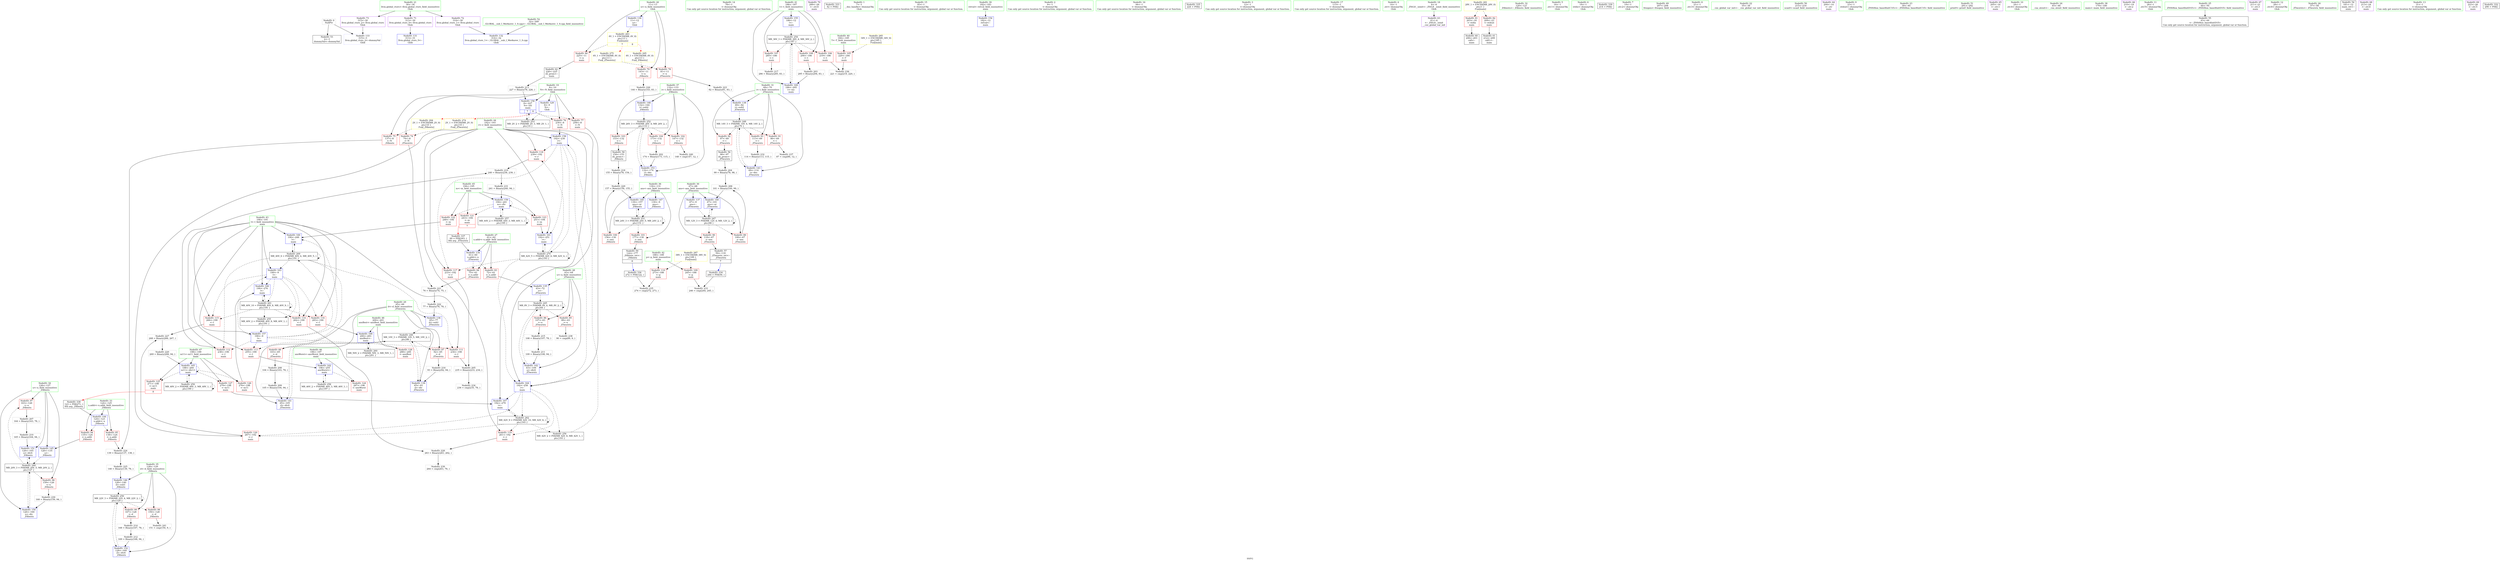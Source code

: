digraph "SVFG" {
	label="SVFG";

	Node0x55fddbc6f530 [shape=record,color=grey,label="{NodeID: 0\nNullPtr}"];
	Node0x55fddbc6f530 -> Node0x55fddbc94df0[style=solid];
	Node0x55fddbc6f530 -> Node0x55fddbc99f10[style=solid];
	Node0x55fddbc93a90 [shape=record,color=red,label="{NodeID: 97\n163\<--126\n\<--u\n_Z4bestx\n}"];
	Node0x55fddbc93a90 -> Node0x55fddbc9f1d0[style=solid];
	Node0x55fddbc91ee0 [shape=record,color=green,label="{NodeID: 14\n78\<--1\n\<--dummyObj\nCan only get source location for instruction, argument, global var or function.}"];
	Node0x55fddbc945f0 [shape=record,color=red,label="{NodeID: 111\n234\<--190\n\<--l\nmain\n}"];
	Node0x55fddbc945f0 -> Node0x55fddbc9eed0[style=solid];
	Node0x55fddbc92980 [shape=record,color=green,label="{NodeID: 28\n63\<--64\nu\<--u_field_insensitive\n_Z5worstx\n}"];
	Node0x55fddbc92980 -> Node0x55fddbc967f0[style=solid];
	Node0x55fddbc92980 -> Node0x55fddbc968c0[style=solid];
	Node0x55fddbc92980 -> Node0x55fddbc9a0b0[style=solid];
	Node0x55fddbc92980 -> Node0x55fddbc9a660[style=solid];
	Node0x55fddbc9f350 [shape=record,color=grey,label="{NodeID: 208\n104 = Binary(103, 78, )\n}"];
	Node0x55fddbc9f350 -> Node0x55fddbc9f4d0[style=solid];
	Node0x55fddbc99890 [shape=record,color=red,label="{NodeID: 125\n271\<--198\n\<--m11\nmain\n|{<s0>8}}"];
	Node0x55fddbc99890:s0 -> Node0x55fddbcc7e10[style=solid,color=red];
	Node0x55fddbc934e0 [shape=record,color=green,label="{NodeID: 42\n188\<--189\np\<--p_field_insensitive\nmain\n}"];
	Node0x55fddbc934e0 -> Node0x55fddbc94450[style=solid];
	Node0x55fddbc934e0 -> Node0x55fddbc94520[style=solid];
	Node0x55fddbca0850 [shape=record,color=grey,label="{NodeID: 222\n77 = Binary(76, 78, )\n}"];
	Node0x55fddbca0850 -> Node0x55fddbc9a180[style=solid];
	Node0x55fddbc9a3f0 [shape=record,color=blue,label="{NodeID: 139\n65\<--93\nd\<--div\n_Z5worstx\n}"];
	Node0x55fddbc9a3f0 -> Node0x55fddbcabb00[style=dashed];
	Node0x55fddbc95060 [shape=record,color=black,label="{NodeID: 56\n98\<--97\nsh_prom\<--\n_Z5worstx\n}"];
	Node0x55fddbc95060 -> Node0x55fddbc97f40[style=solid];
	Node0x55fddbca1d50 [shape=record,color=grey,label="{NodeID: 236\n221 = cmp(219, 220, )\n}"];
	Node0x55fddbc9af50 [shape=record,color=blue,label="{NodeID: 153\n132\<--174\ni\<--dec\n_Z4bestx\n}"];
	Node0x55fddbc9af50 -> Node0x55fddbcad900[style=dashed];
	Node0x55fddbc95bc0 [shape=record,color=purple,label="{NodeID: 70\n289\<--28\n\<--.str.6\nmain\n}"];
	Node0x55fddbcc77e0 [shape=record,color=black,label="{NodeID: 333\n42 = PHI()\n}"];
	Node0x55fddbcacf00 [shape=record,color=black,label="{NodeID: 250\nMR_22V_3 = PHI(MR_22V_4, MR_22V_2, )\npts\{129 \}\n}"];
	Node0x55fddbcacf00 -> Node0x55fddbc93b60[style=dashed];
	Node0x55fddbcacf00 -> Node0x55fddbc93c30[style=dashed];
	Node0x55fddbcacf00 -> Node0x55fddbc9ae80[style=dashed];
	Node0x55fddbcacf00 -> Node0x55fddbcacf00[style=dashed];
	Node0x55fddbc9bab0 [shape=record,color=blue,label="{NodeID: 167\n192\<--279\nr\<--\nmain\n}"];
	Node0x55fddbc9bab0 -> Node0x55fddbcb0f00[style=dashed];
	Node0x55fddbc96720 [shape=record,color=red,label="{NodeID: 84\n75\<--61\n\<--x.addr\n_Z5worstx\n}"];
	Node0x55fddbc96720 -> Node0x55fddbca06d0[style=solid];
	Node0x55fddbc6f600 [shape=record,color=green,label="{NodeID: 1\n7\<--1\n__dso_handle\<--dummyObj\nGlob }"];
	Node0x55fddbc93b60 [shape=record,color=red,label="{NodeID: 98\n150\<--128\n\<--d\n_Z4bestx\n}"];
	Node0x55fddbc93b60 -> Node0x55fddbca24d0[style=solid];
	Node0x55fddbc91f70 [shape=record,color=green,label="{NodeID: 15\n83\<--1\n\<--dummyObj\nCan only get source location for instruction, argument, global var or function.}"];
	Node0x55fddbc946c0 [shape=record,color=red,label="{NodeID: 112\n238\<--190\n\<--l\nmain\n}"];
	Node0x55fddbc946c0 -> Node0x55fddbca03d0[style=solid];
	Node0x55fddbc92a50 [shape=record,color=green,label="{NodeID: 29\n65\<--66\nd\<--d_field_insensitive\n_Z5worstx\n}"];
	Node0x55fddbc92a50 -> Node0x55fddbc96990[style=solid];
	Node0x55fddbc92a50 -> Node0x55fddbc96a60[style=solid];
	Node0x55fddbc92a50 -> Node0x55fddbc9a180[style=solid];
	Node0x55fddbc92a50 -> Node0x55fddbc9a3f0[style=solid];
	Node0x55fddbc92a50 -> Node0x55fddbc9a590[style=solid];
	Node0x55fddbc9f4d0 [shape=record,color=grey,label="{NodeID: 209\n105 = Binary(104, 94, )\n}"];
	Node0x55fddbc9f4d0 -> Node0x55fddbc9a590[style=solid];
	Node0x55fddbc99960 [shape=record,color=red,label="{NodeID: 126\n276\<--198\n\<--m11\nmain\n}"];
	Node0x55fddbc99960 -> Node0x55fddbc9b9e0[style=solid];
	Node0x55fddbc935b0 [shape=record,color=green,label="{NodeID: 43\n190\<--191\nl\<--l_field_insensitive\nmain\n}"];
	Node0x55fddbc935b0 -> Node0x55fddbc945f0[style=solid];
	Node0x55fddbc935b0 -> Node0x55fddbc946c0[style=solid];
	Node0x55fddbc935b0 -> Node0x55fddbc94790[style=solid];
	Node0x55fddbc935b0 -> Node0x55fddbc94860[style=solid];
	Node0x55fddbc935b0 -> Node0x55fddbc94930[style=solid];
	Node0x55fddbc935b0 -> Node0x55fddbc99140[style=solid];
	Node0x55fddbc935b0 -> Node0x55fddbc9b290[style=solid];
	Node0x55fddbc935b0 -> Node0x55fddbc9b500[style=solid];
	Node0x55fddbc935b0 -> Node0x55fddbc9b770[style=solid];
	Node0x55fddbc935b0 -> Node0x55fddbc9b9e0[style=solid];
	Node0x55fddbca09d0 [shape=record,color=grey,label="{NodeID: 223\n82 = Binary(81, 83, )\n}"];
	Node0x55fddbca09d0 -> Node0x55fddbc9a320[style=solid];
	Node0x55fddbc9a4c0 [shape=record,color=blue,label="{NodeID: 140\n67\<--101\nans\<--or\n_Z5worstx\n}"];
	Node0x55fddbc9a4c0 -> Node0x55fddbcac000[style=dashed];
	Node0x55fddbc95130 [shape=record,color=black,label="{NodeID: 57\n59\<--118\n_Z5worstx_ret\<--\n_Z5worstx\n|{<s0>7}}"];
	Node0x55fddbc95130:s0 -> Node0x55fddbcc78e0[style=solid,color=blue];
	Node0x55fddbca1ed0 [shape=record,color=grey,label="{NodeID: 237\n87 = cmp(86, 12, )\n}"];
	Node0x55fddbc9b020 [shape=record,color=blue,label="{NodeID: 154\n182\<--12\nretval\<--\nmain\n}"];
	Node0x55fddbc95c90 [shape=record,color=purple,label="{NodeID: 71\n313\<--30\nllvm.global_ctors_0\<--llvm.global_ctors\nGlob }"];
	Node0x55fddbc95c90 -> Node0x55fddbc99d70[style=solid];
	Node0x55fddbcc78e0 [shape=record,color=black,label="{NodeID: 334\n244 = PHI(59, )\n}"];
	Node0x55fddbcc78e0 -> Node0x55fddbca18d0[style=solid];
	Node0x55fddbcad400 [shape=record,color=black,label="{NodeID: 251\nMR_24V_3 = PHI(MR_24V_5, MR_24V_2, )\npts\{131 \}\n}"];
	Node0x55fddbcad400 -> Node0x55fddbc93d00[style=dashed];
	Node0x55fddbcad400 -> Node0x55fddbc93dd0[style=dashed];
	Node0x55fddbcad400 -> Node0x55fddbc9ac10[style=dashed];
	Node0x55fddbcad400 -> Node0x55fddbcad400[style=dashed];
	Node0x55fddbc9bb80 [shape=record,color=blue,label="{NodeID: 168\n200\<--283\nansBest\<--\nmain\n}"];
	Node0x55fddbc9bb80 -> Node0x55fddbc99b00[style=dashed];
	Node0x55fddbc9bb80 -> Node0x55fddbcb0500[style=dashed];
	Node0x55fddbc967f0 [shape=record,color=red,label="{NodeID: 85\n89\<--63\n\<--u\n_Z5worstx\n}"];
	Node0x55fddbc967f0 -> Node0x55fddbca2050[style=solid];
	Node0x55fddbc6f7e0 [shape=record,color=green,label="{NodeID: 2\n9\<--1\n\<--dummyObj\nCan only get source location for instruction, argument, global var or function.}"];
	Node0x55fddbc93c30 [shape=record,color=red,label="{NodeID: 99\n167\<--128\n\<--d\n_Z4bestx\n}"];
	Node0x55fddbc93c30 -> Node0x55fddbc9fc50[style=solid];
	Node0x55fddbc92000 [shape=record,color=green,label="{NodeID: 16\n94\<--1\n\<--dummyObj\nCan only get source location for instruction, argument, global var or function.}"];
	Node0x55fddbc94790 [shape=record,color=red,label="{NodeID: 113\n255\<--190\n\<--l\nmain\n}"];
	Node0x55fddbc94790 -> Node0x55fddbc9b6a0[style=solid];
	Node0x55fddbc92b20 [shape=record,color=green,label="{NodeID: 30\n67\<--68\nans\<--ans_field_insensitive\n_Z5worstx\n}"];
	Node0x55fddbc92b20 -> Node0x55fddbc96b30[style=solid];
	Node0x55fddbc92b20 -> Node0x55fddbc96c00[style=solid];
	Node0x55fddbc92b20 -> Node0x55fddbc9a250[style=solid];
	Node0x55fddbc92b20 -> Node0x55fddbc9a4c0[style=solid];
	Node0x55fddbc9f650 [shape=record,color=grey,label="{NodeID: 210\n165 = Binary(164, 94, )\n}"];
	Node0x55fddbc9f650 -> Node0x55fddbc9adb0[style=solid];
	Node0x55fddbc99a30 [shape=record,color=red,label="{NodeID: 127\n279\<--198\n\<--m11\nmain\n}"];
	Node0x55fddbc99a30 -> Node0x55fddbc9bab0[style=solid];
	Node0x55fddbc93680 [shape=record,color=green,label="{NodeID: 44\n192\<--193\nr\<--r_field_insensitive\nmain\n}"];
	Node0x55fddbc93680 -> Node0x55fddbc99210[style=solid];
	Node0x55fddbc93680 -> Node0x55fddbc992e0[style=solid];
	Node0x55fddbc93680 -> Node0x55fddbc993b0[style=solid];
	Node0x55fddbc93680 -> Node0x55fddbc99480[style=solid];
	Node0x55fddbc93680 -> Node0x55fddbc9b360[style=solid];
	Node0x55fddbc93680 -> Node0x55fddbc9b5d0[style=solid];
	Node0x55fddbc93680 -> Node0x55fddbc9b840[style=solid];
	Node0x55fddbc93680 -> Node0x55fddbc9bab0[style=solid];
	Node0x55fddbca0b50 [shape=record,color=grey,label="{NodeID: 224\n139 = Binary(137, 138, )\n}"];
	Node0x55fddbca0b50 -> Node0x55fddbca0cd0[style=solid];
	Node0x55fddbc9a590 [shape=record,color=blue,label="{NodeID: 141\n65\<--105\nd\<--div4\n_Z5worstx\n}"];
	Node0x55fddbc9a590 -> Node0x55fddbcabb00[style=dashed];
	Node0x55fddbc95200 [shape=record,color=black,label="{NodeID: 58\n154\<--153\nsh_prom\<--\n_Z4bestx\n}"];
	Node0x55fddbc95200 -> Node0x55fddbca0250[style=solid];
	Node0x55fddbca2050 [shape=record,color=grey,label="{NodeID: 238\n90 = cmp(89, 9, )\n}"];
	Node0x55fddbc9b0f0 [shape=record,color=blue,label="{NodeID: 155\n186\<--12\nt\<--\nmain\n}"];
	Node0x55fddbc9b0f0 -> Node0x55fddbcaeb10[style=dashed];
	Node0x55fddbc95d60 [shape=record,color=purple,label="{NodeID: 72\n314\<--30\nllvm.global_ctors_1\<--llvm.global_ctors\nGlob }"];
	Node0x55fddbc95d60 -> Node0x55fddbc99e40[style=solid];
	Node0x55fddbcc7ad0 [shape=record,color=black,label="{NodeID: 335\n224 = PHI()\n}"];
	Node0x55fddbcad900 [shape=record,color=black,label="{NodeID: 252\nMR_26V_3 = PHI(MR_26V_4, MR_26V_2, )\npts\{133 \}\n}"];
	Node0x55fddbcad900 -> Node0x55fddbc93ea0[style=dashed];
	Node0x55fddbcad900 -> Node0x55fddbc93f70[style=dashed];
	Node0x55fddbcad900 -> Node0x55fddbc94040[style=dashed];
	Node0x55fddbcad900 -> Node0x55fddbc9af50[style=dashed];
	Node0x55fddbc9bc50 [shape=record,color=blue,label="{NodeID: 169\n186\<--295\nt\<--inc\nmain\n}"];
	Node0x55fddbc9bc50 -> Node0x55fddbcaeb10[style=dashed];
	Node0x55fddbc968c0 [shape=record,color=red,label="{NodeID: 86\n107\<--63\n\<--u\n_Z5worstx\n}"];
	Node0x55fddbc968c0 -> Node0x55fddbc9fdd0[style=solid];
	Node0x55fddbc88f20 [shape=record,color=green,label="{NodeID: 3\n12\<--1\n\<--dummyObj\nCan only get source location for instruction, argument, global var or function.}"];
	Node0x55fddbc93d00 [shape=record,color=red,label="{NodeID: 100\n156\<--130\n\<--ans\n_Z4bestx\n}"];
	Node0x55fddbc93d00 -> Node0x55fddbca12d0[style=solid];
	Node0x55fddbc92090 [shape=record,color=green,label="{NodeID: 17\n115\<--1\n\<--dummyObj\nCan only get source location for instruction, argument, global var or function.}"];
	Node0x55fddbc94860 [shape=record,color=red,label="{NodeID: 114\n262\<--190\n\<--l\nmain\n}"];
	Node0x55fddbc94860 -> Node0x55fddbca1150[style=solid];
	Node0x55fddbc92bf0 [shape=record,color=green,label="{NodeID: 31\n69\<--70\ni\<--i_field_insensitive\n_Z5worstx\n}"];
	Node0x55fddbc92bf0 -> Node0x55fddbc96cd0[style=solid];
	Node0x55fddbc92bf0 -> Node0x55fddbc96da0[style=solid];
	Node0x55fddbc92bf0 -> Node0x55fddbc96e70[style=solid];
	Node0x55fddbc92bf0 -> Node0x55fddbc9a320[style=solid];
	Node0x55fddbc92bf0 -> Node0x55fddbc9a730[style=solid];
	Node0x55fddbcb66f0 [shape=record,color=yellow,style=double,label="{NodeID: 294\n2V_1 = ENCHI(MR_2V_0)\npts\{10 \}\nFun[_Z4bestx]}"];
	Node0x55fddbcb66f0 -> Node0x55fddbc95fd0[style=dashed];
	Node0x55fddbc9f7d0 [shape=record,color=grey,label="{NodeID: 211\n109 = Binary(108, 94, )\n}"];
	Node0x55fddbc9f7d0 -> Node0x55fddbc9a660[style=solid];
	Node0x55fddbc99b00 [shape=record,color=red,label="{NodeID: 128\n288\<--200\n\<--ansBest\nmain\n}"];
	Node0x55fddbc93750 [shape=record,color=green,label="{NodeID: 45\n194\<--195\nm\<--m_field_insensitive\nmain\n}"];
	Node0x55fddbc93750 -> Node0x55fddbc99550[style=solid];
	Node0x55fddbc93750 -> Node0x55fddbc99620[style=solid];
	Node0x55fddbc93750 -> Node0x55fddbc996f0[style=solid];
	Node0x55fddbc93750 -> Node0x55fddbc9b430[style=solid];
	Node0x55fddbca0cd0 [shape=record,color=grey,label="{NodeID: 225\n140 = Binary(139, 78, )\n}"];
	Node0x55fddbca0cd0 -> Node0x55fddbc9a9a0[style=solid];
	Node0x55fddbc9a660 [shape=record,color=blue,label="{NodeID: 142\n63\<--109\nu\<--div6\n_Z5worstx\n}"];
	Node0x55fddbc9a660 -> Node0x55fddbcab600[style=dashed];
	Node0x55fddbc952d0 [shape=record,color=black,label="{NodeID: 59\n122\<--177\n_Z4bestx_ret\<--\n_Z4bestx\n|{<s0>8}}"];
	Node0x55fddbc952d0:s0 -> Node0x55fddbcc7ba0[style=solid,color=blue];
	Node0x55fddbca21d0 [shape=record,color=grey,label="{NodeID: 239\n264 = cmp(263, 78, )\n}"];
	Node0x55fddbc9b1c0 [shape=record,color=blue,label="{NodeID: 156\n8\<--227\nN\<--shl\nmain\n|{|<s3>7|<s4>8}}"];
	Node0x55fddbc9b1c0 -> Node0x55fddbc960a0[style=dashed];
	Node0x55fddbc9b1c0 -> Node0x55fddbc96170[style=dashed];
	Node0x55fddbc9b1c0 -> Node0x55fddbcade00[style=dashed];
	Node0x55fddbc9b1c0:s3 -> Node0x55fddbcb4b00[style=dashed,color=red];
	Node0x55fddbc9b1c0:s4 -> Node0x55fddbcb66f0[style=dashed,color=red];
	Node0x55fddbc95e30 [shape=record,color=purple,label="{NodeID: 73\n315\<--30\nllvm.global_ctors_2\<--llvm.global_ctors\nGlob }"];
	Node0x55fddbc95e30 -> Node0x55fddbc99f10[style=solid];
	Node0x55fddbcc7ba0 [shape=record,color=black,label="{NodeID: 336\n272 = PHI(122, )\n}"];
	Node0x55fddbcc7ba0 -> Node0x55fddbca1bd0[style=solid];
	Node0x55fddbcade00 [shape=record,color=black,label="{NodeID: 253\nMR_2V_2 = PHI(MR_2V_3, MR_2V_1, )\npts\{10 \}\n}"];
	Node0x55fddbcade00 -> Node0x55fddbc9b1c0[style=dashed];
	Node0x55fddbc96990 [shape=record,color=red,label="{NodeID: 87\n92\<--65\n\<--d\n_Z5worstx\n}"];
	Node0x55fddbc96990 -> Node0x55fddbc9ff50[style=solid];
	Node0x55fddbc6f9b0 [shape=record,color=green,label="{NodeID: 4\n14\<--1\n.str\<--dummyObj\nGlob }"];
	Node0x55fddbc93dd0 [shape=record,color=red,label="{NodeID: 101\n177\<--130\n\<--ans\n_Z4bestx\n}"];
	Node0x55fddbc93dd0 -> Node0x55fddbc952d0[style=solid];
	Node0x55fddbc92160 [shape=record,color=green,label="{NodeID: 18\n4\<--6\n_ZStL8__ioinit\<--_ZStL8__ioinit_field_insensitive\nGlob }"];
	Node0x55fddbc92160 -> Node0x55fddbc95610[style=solid];
	Node0x55fddbcb5b60 [shape=record,color=yellow,style=double,label="{NodeID: 281\n28V_1 = ENCHI(MR_28V_0)\npts\{1 \}\nFun[main]}"];
	Node0x55fddbcb5b60 -> Node0x55fddbc964b0[style=dashed];
	Node0x55fddbcb5b60 -> Node0x55fddbc96580[style=dashed];
	Node0x55fddbc94930 [shape=record,color=red,label="{NodeID: 115\n266\<--190\n\<--l\nmain\n}"];
	Node0x55fddbc94930 -> Node0x55fddbca0fd0[style=solid];
	Node0x55fddbc92cc0 [shape=record,color=green,label="{NodeID: 32\n120\<--121\n_Z4bestx\<--_Z4bestx_field_insensitive\n}"];
	Node0x55fddbcb6800 [shape=record,color=yellow,style=double,label="{NodeID: 295\n4V_1 = ENCHI(MR_4V_0)\npts\{13 \}\nFun[_Z4bestx]}"];
	Node0x55fddbcb6800 -> Node0x55fddbc96310[style=dashed];
	Node0x55fddbc9f950 [shape=record,color=grey,label="{NodeID: 212\n169 = Binary(168, 94, )\n}"];
	Node0x55fddbc9f950 -> Node0x55fddbc9ae80[style=solid];
	Node0x55fddbc99bd0 [shape=record,color=blue,label="{NodeID: 129\n8\<--9\nN\<--\nGlob }"];
	Node0x55fddbc99bd0 -> Node0x55fddbcade00[style=dashed];
	Node0x55fddbc93820 [shape=record,color=green,label="{NodeID: 46\n196\<--197\nansWorst\<--ansWorst_field_insensitive\nmain\n}"];
	Node0x55fddbc93820 -> Node0x55fddbc997c0[style=solid];
	Node0x55fddbc93820 -> Node0x55fddbc9b6a0[style=solid];
	Node0x55fddbca0e50 [shape=record,color=grey,label="{NodeID: 226\n144 = Binary(143, 83, )\n}"];
	Node0x55fddbca0e50 -> Node0x55fddbc9ab40[style=solid];
	Node0x55fddbc9a730 [shape=record,color=blue,label="{NodeID: 143\n69\<--114\ni\<--dec\n_Z5worstx\n}"];
	Node0x55fddbc9a730 -> Node0x55fddbcac500[style=dashed];
	Node0x55fddbc953a0 [shape=record,color=black,label="{NodeID: 60\n206\<--203\ncall\<--\nmain\n}"];
	Node0x55fddbca2350 [shape=record,color=grey,label="{NodeID: 240\n148 = cmp(147, 12, )\n}"];
	Node0x55fddbc9b290 [shape=record,color=blue,label="{NodeID: 157\n190\<--9\nl\<--\nmain\n}"];
	Node0x55fddbc9b290 -> Node0x55fddbc945f0[style=dashed];
	Node0x55fddbc9b290 -> Node0x55fddbc946c0[style=dashed];
	Node0x55fddbc9b290 -> Node0x55fddbc94790[style=dashed];
	Node0x55fddbc9b290 -> Node0x55fddbc9b500[style=dashed];
	Node0x55fddbc9b290 -> Node0x55fddbc9b770[style=dashed];
	Node0x55fddbc9b290 -> Node0x55fddbcb3200[style=dashed];
	Node0x55fddbc95f00 [shape=record,color=red,label="{NodeID: 74\n74\<--8\n\<--N\n_Z5worstx\n}"];
	Node0x55fddbc95f00 -> Node0x55fddbca06d0[style=solid];
	Node0x55fddbcc7cd0 [shape=record,color=black,label="{NodeID: 337\n60 = PHI(243, )\n0th arg _Z5worstx }"];
	Node0x55fddbcc7cd0 -> Node0x55fddbc99fe0[style=solid];
	Node0x55fddbcaeb10 [shape=record,color=black,label="{NodeID: 254\nMR_36V_3 = PHI(MR_36V_4, MR_36V_2, )\npts\{187 \}\n}"];
	Node0x55fddbcaeb10 -> Node0x55fddbc941e0[style=dashed];
	Node0x55fddbcaeb10 -> Node0x55fddbc942b0[style=dashed];
	Node0x55fddbcaeb10 -> Node0x55fddbc94380[style=dashed];
	Node0x55fddbcaeb10 -> Node0x55fddbc9bc50[style=dashed];
	Node0x55fddbc96a60 [shape=record,color=red,label="{NodeID: 88\n103\<--65\n\<--d\n_Z5worstx\n}"];
	Node0x55fddbc96a60 -> Node0x55fddbc9f350[style=solid];
	Node0x55fddbc6fa40 [shape=record,color=green,label="{NodeID: 5\n16\<--1\n.str.1\<--dummyObj\nGlob }"];
	Node0x55fddbc93ea0 [shape=record,color=red,label="{NodeID: 102\n147\<--132\n\<--i\n_Z4bestx\n}"];
	Node0x55fddbc93ea0 -> Node0x55fddbca2350[style=solid];
	Node0x55fddbc92230 [shape=record,color=green,label="{NodeID: 19\n8\<--10\nN\<--N_field_insensitive\nGlob }"];
	Node0x55fddbc92230 -> Node0x55fddbc95f00[style=solid];
	Node0x55fddbc92230 -> Node0x55fddbc95fd0[style=solid];
	Node0x55fddbc92230 -> Node0x55fddbc960a0[style=solid];
	Node0x55fddbc92230 -> Node0x55fddbc96170[style=solid];
	Node0x55fddbc92230 -> Node0x55fddbc99bd0[style=solid];
	Node0x55fddbc92230 -> Node0x55fddbc9b1c0[style=solid];
	Node0x55fddbc99140 [shape=record,color=red,label="{NodeID: 116\n283\<--190\n\<--l\nmain\n}"];
	Node0x55fddbc99140 -> Node0x55fddbc9bb80[style=solid];
	Node0x55fddbc92d90 [shape=record,color=green,label="{NodeID: 33\n124\<--125\nx.addr\<--x.addr_field_insensitive\n_Z4bestx\n}"];
	Node0x55fddbc92d90 -> Node0x55fddbc96f40[style=solid];
	Node0x55fddbc92d90 -> Node0x55fddbc97010[style=solid];
	Node0x55fddbc92d90 -> Node0x55fddbc9a800[style=solid];
	Node0x55fddbc9fad0 [shape=record,color=grey,label="{NodeID: 213\n227 = Binary(78, 226, )\n}"];
	Node0x55fddbc9fad0 -> Node0x55fddbc9b1c0[style=solid];
	Node0x55fddbc99ca0 [shape=record,color=blue,label="{NodeID: 130\n11\<--12\nn\<--\nGlob }"];
	Node0x55fddbc99ca0 -> Node0x55fddbcb5d50[style=dashed];
	Node0x55fddbc938f0 [shape=record,color=green,label="{NodeID: 47\n198\<--199\nm11\<--m11_field_insensitive\nmain\n}"];
	Node0x55fddbc938f0 -> Node0x55fddbc99890[style=solid];
	Node0x55fddbc938f0 -> Node0x55fddbc99960[style=solid];
	Node0x55fddbc938f0 -> Node0x55fddbc99a30[style=solid];
	Node0x55fddbc938f0 -> Node0x55fddbc9b910[style=solid];
	Node0x55fddbca0fd0 [shape=record,color=grey,label="{NodeID: 227\n268 = Binary(266, 267, )\n}"];
	Node0x55fddbca0fd0 -> Node0x55fddbca0550[style=solid];
	Node0x55fddbc9a800 [shape=record,color=blue,label="{NodeID: 144\n124\<--123\nx.addr\<--x\n_Z4bestx\n}"];
	Node0x55fddbc9a800 -> Node0x55fddbc96f40[style=dashed];
	Node0x55fddbc9a800 -> Node0x55fddbc97010[style=dashed];
	Node0x55fddbc95470 [shape=record,color=black,label="{NodeID: 61\n212\<--209\ncall1\<--\nmain\n}"];
	Node0x55fddbca24d0 [shape=record,color=grey,label="{NodeID: 241\n151 = cmp(150, 9, )\n}"];
	Node0x55fddbc9b360 [shape=record,color=blue,label="{NodeID: 158\n192\<--230\nr\<--\nmain\n}"];
	Node0x55fddbc9b360 -> Node0x55fddbc99210[style=dashed];
	Node0x55fddbc9b360 -> Node0x55fddbc992e0[style=dashed];
	Node0x55fddbc9b360 -> Node0x55fddbc9b5d0[style=dashed];
	Node0x55fddbc9b360 -> Node0x55fddbc9b840[style=dashed];
	Node0x55fddbc9b360 -> Node0x55fddbcb3700[style=dashed];
	Node0x55fddbc95fd0 [shape=record,color=red,label="{NodeID: 75\n137\<--8\n\<--N\n_Z4bestx\n}"];
	Node0x55fddbc95fd0 -> Node0x55fddbca0b50[style=solid];
	Node0x55fddbcc7e10 [shape=record,color=black,label="{NodeID: 338\n123 = PHI(271, )\n0th arg _Z4bestx }"];
	Node0x55fddbcc7e10 -> Node0x55fddbc9a800[style=solid];
	Node0x55fddbcaec00 [shape=record,color=black,label="{NodeID: 255\nMR_40V_2 = PHI(MR_40V_8, MR_40V_1, )\npts\{191 \}\n}"];
	Node0x55fddbcaec00 -> Node0x55fddbc9b290[style=dashed];
	Node0x55fddbc96b30 [shape=record,color=red,label="{NodeID: 89\n100\<--67\n\<--ans\n_Z5worstx\n}"];
	Node0x55fddbc96b30 -> Node0x55fddbc9f050[style=solid];
	Node0x55fddbc91490 [shape=record,color=green,label="{NodeID: 6\n18\<--1\nstdin\<--dummyObj\nGlob }"];
	Node0x55fddbcb3200 [shape=record,color=black,label="{NodeID: 269\nMR_40V_6 = PHI(MR_40V_4, MR_40V_5, )\npts\{191 \}\n}"];
	Node0x55fddbcb3200 -> Node0x55fddbc945f0[style=dashed];
	Node0x55fddbcb3200 -> Node0x55fddbc946c0[style=dashed];
	Node0x55fddbcb3200 -> Node0x55fddbc94790[style=dashed];
	Node0x55fddbcb3200 -> Node0x55fddbc9b500[style=dashed];
	Node0x55fddbcb3200 -> Node0x55fddbc9b770[style=dashed];
	Node0x55fddbcb3200 -> Node0x55fddbcb3200[style=dashed];
	Node0x55fddbc93f70 [shape=record,color=red,label="{NodeID: 103\n153\<--132\n\<--i\n_Z4bestx\n}"];
	Node0x55fddbc93f70 -> Node0x55fddbc95200[style=solid];
	Node0x55fddbc92300 [shape=record,color=green,label="{NodeID: 20\n11\<--13\nn\<--n_field_insensitive\nGlob }"];
	Node0x55fddbc92300 -> Node0x55fddbc96240[style=solid];
	Node0x55fddbc92300 -> Node0x55fddbc96310[style=solid];
	Node0x55fddbc92300 -> Node0x55fddbc963e0[style=solid];
	Node0x55fddbc92300 -> Node0x55fddbc99ca0[style=solid];
	Node0x55fddbcb5d50 [shape=record,color=yellow,style=double,label="{NodeID: 283\n4V_1 = ENCHI(MR_4V_0)\npts\{13 \}\nFun[main]|{|<s1>7|<s2>8}}"];
	Node0x55fddbcb5d50 -> Node0x55fddbc963e0[style=dashed];
	Node0x55fddbcb5d50:s1 -> Node0x55fddbcb5620[style=dashed,color=red];
	Node0x55fddbcb5d50:s2 -> Node0x55fddbcb6800[style=dashed,color=red];
	Node0x55fddbc99210 [shape=record,color=red,label="{NodeID: 117\n233\<--192\n\<--r\nmain\n}"];
	Node0x55fddbc99210 -> Node0x55fddbc9eed0[style=solid];
	Node0x55fddbc92e60 [shape=record,color=green,label="{NodeID: 34\n126\<--127\nu\<--u_field_insensitive\n_Z4bestx\n}"];
	Node0x55fddbc92e60 -> Node0x55fddbc939c0[style=solid];
	Node0x55fddbc92e60 -> Node0x55fddbc93a90[style=solid];
	Node0x55fddbc92e60 -> Node0x55fddbc9a8d0[style=solid];
	Node0x55fddbc92e60 -> Node0x55fddbc9ace0[style=solid];
	Node0x55fddbc92e60 -> Node0x55fddbc9adb0[style=solid];
	Node0x55fddbc9fc50 [shape=record,color=grey,label="{NodeID: 214\n168 = Binary(167, 78, )\n}"];
	Node0x55fddbc9fc50 -> Node0x55fddbc9f950[style=solid];
	Node0x55fddbc99d70 [shape=record,color=blue,label="{NodeID: 131\n313\<--31\nllvm.global_ctors_0\<--\nGlob }"];
	Node0x55fddbc949e0 [shape=record,color=green,label="{NodeID: 48\n200\<--201\nansBest\<--ansBest_field_insensitive\nmain\n}"];
	Node0x55fddbc949e0 -> Node0x55fddbc99b00[style=solid];
	Node0x55fddbc949e0 -> Node0x55fddbc9bb80[style=solid];
	Node0x55fddbca1150 [shape=record,color=grey,label="{NodeID: 228\n263 = Binary(261, 262, )\n}"];
	Node0x55fddbca1150 -> Node0x55fddbca21d0[style=solid];
	Node0x55fddbc9a8d0 [shape=record,color=blue,label="{NodeID: 145\n126\<--135\nu\<--\n_Z4bestx\n}"];
	Node0x55fddbc9a8d0 -> Node0x55fddbcaca00[style=dashed];
	Node0x55fddbc95540 [shape=record,color=black,label="{NodeID: 62\n226\<--225\nsh_prom\<--\nmain\n}"];
	Node0x55fddbc95540 -> Node0x55fddbc9fad0[style=solid];
	Node0x55fddbc9b430 [shape=record,color=blue,label="{NodeID: 159\n194\<--241\nm\<--div\nmain\n}"];
	Node0x55fddbc9b430 -> Node0x55fddbc99550[style=dashed];
	Node0x55fddbc9b430 -> Node0x55fddbc99620[style=dashed];
	Node0x55fddbc9b430 -> Node0x55fddbc996f0[style=dashed];
	Node0x55fddbc9b430 -> Node0x55fddbc9b430[style=dashed];
	Node0x55fddbc9b430 -> Node0x55fddbcaf600[style=dashed];
	Node0x55fddbc960a0 [shape=record,color=red,label="{NodeID: 76\n230\<--8\n\<--N\nmain\n}"];
	Node0x55fddbc960a0 -> Node0x55fddbc9b360[style=solid];
	Node0x55fddbcc82e0 [shape=record,color=black,label="{NodeID: 339\n214 = PHI()\n}"];
	Node0x55fddbcaf100 [shape=record,color=black,label="{NodeID: 256\nMR_42V_2 = PHI(MR_42V_8, MR_42V_1, )\npts\{193 \}\n}"];
	Node0x55fddbcaf100 -> Node0x55fddbc9b360[style=dashed];
	Node0x55fddbc96c00 [shape=record,color=red,label="{NodeID: 90\n118\<--67\n\<--ans\n_Z5worstx\n}"];
	Node0x55fddbc96c00 -> Node0x55fddbc95130[style=solid];
	Node0x55fddbc91520 [shape=record,color=green,label="{NodeID: 7\n19\<--1\n.str.2\<--dummyObj\nGlob }"];
	Node0x55fddbcb3700 [shape=record,color=black,label="{NodeID: 270\nMR_42V_5 = PHI(MR_42V_6, MR_42V_4, )\npts\{193 \}\n}"];
	Node0x55fddbcb3700 -> Node0x55fddbc99210[style=dashed];
	Node0x55fddbcb3700 -> Node0x55fddbc992e0[style=dashed];
	Node0x55fddbcb3700 -> Node0x55fddbc9b5d0[style=dashed];
	Node0x55fddbcb3700 -> Node0x55fddbc9b840[style=dashed];
	Node0x55fddbcb3700 -> Node0x55fddbcb3700[style=dashed];
	Node0x55fddbc94040 [shape=record,color=red,label="{NodeID: 104\n173\<--132\n\<--i\n_Z4bestx\n}"];
	Node0x55fddbc94040 -> Node0x55fddbc97c40[style=solid];
	Node0x55fddbc923d0 [shape=record,color=green,label="{NodeID: 21\n30\<--34\nllvm.global_ctors\<--llvm.global_ctors_field_insensitive\nGlob }"];
	Node0x55fddbc923d0 -> Node0x55fddbc95c90[style=solid];
	Node0x55fddbc923d0 -> Node0x55fddbc95d60[style=solid];
	Node0x55fddbc923d0 -> Node0x55fddbc95e30[style=solid];
	Node0x55fddbc992e0 [shape=record,color=red,label="{NodeID: 118\n239\<--192\n\<--r\nmain\n}"];
	Node0x55fddbc992e0 -> Node0x55fddbca03d0[style=solid];
	Node0x55fddbc92f30 [shape=record,color=green,label="{NodeID: 35\n128\<--129\nd\<--d_field_insensitive\n_Z4bestx\n}"];
	Node0x55fddbc92f30 -> Node0x55fddbc93b60[style=solid];
	Node0x55fddbc92f30 -> Node0x55fddbc93c30[style=solid];
	Node0x55fddbc92f30 -> Node0x55fddbc9a9a0[style=solid];
	Node0x55fddbc92f30 -> Node0x55fddbc9ae80[style=solid];
	Node0x55fddbc9fdd0 [shape=record,color=grey,label="{NodeID: 215\n108 = Binary(107, 78, )\n}"];
	Node0x55fddbc9fdd0 -> Node0x55fddbc9f7d0[style=solid];
	Node0x55fddbc99e40 [shape=record,color=blue,label="{NodeID: 132\n314\<--32\nllvm.global_ctors_1\<--_GLOBAL__sub_I_Merkurev_1_0.cpp\nGlob }"];
	Node0x55fddbc94ab0 [shape=record,color=green,label="{NodeID: 49\n207\<--208\nfreopen\<--freopen_field_insensitive\n}"];
	Node0x55fddbca12d0 [shape=record,color=grey,label="{NodeID: 229\n157 = Binary(156, 155, )\n}"];
	Node0x55fddbca12d0 -> Node0x55fddbc9ac10[style=solid];
	Node0x55fddbc9a9a0 [shape=record,color=blue,label="{NodeID: 146\n128\<--140\nd\<--sub1\n_Z4bestx\n}"];
	Node0x55fddbc9a9a0 -> Node0x55fddbcacf00[style=dashed];
	Node0x55fddbc95610 [shape=record,color=purple,label="{NodeID: 63\n41\<--4\n\<--_ZStL8__ioinit\n__cxx_global_var_init\n}"];
	Node0x55fddbc9b500 [shape=record,color=blue,label="{NodeID: 160\n190\<--248\nl\<--\nmain\n}"];
	Node0x55fddbc9b500 -> Node0x55fddbcb3200[style=dashed];
	Node0x55fddbc96170 [shape=record,color=red,label="{NodeID: 77\n258\<--8\n\<--N\nmain\n}"];
	Node0x55fddbc96170 -> Node0x55fddbc9b840[style=solid];
	Node0x55fddbcaf600 [shape=record,color=black,label="{NodeID: 257\nMR_44V_2 = PHI(MR_44V_3, MR_44V_1, )\npts\{195 \}\n}"];
	Node0x55fddbcaf600 -> Node0x55fddbc9b430[style=dashed];
	Node0x55fddbcaf600 -> Node0x55fddbcaf600[style=dashed];
	Node0x55fddbc96cd0 [shape=record,color=red,label="{NodeID: 91\n86\<--69\n\<--i\n_Z5worstx\n}"];
	Node0x55fddbc96cd0 -> Node0x55fddbca1ed0[style=solid];
	Node0x55fddbc87e70 [shape=record,color=green,label="{NodeID: 8\n21\<--1\n.str.3\<--dummyObj\nGlob }"];
	Node0x55fddbc94110 [shape=record,color=red,label="{NodeID: 105\n220\<--184\n\<--T\nmain\n}"];
	Node0x55fddbc94110 -> Node0x55fddbca1d50[style=solid];
	Node0x55fddbc924a0 [shape=record,color=green,label="{NodeID: 22\n35\<--36\n__cxx_global_var_init\<--__cxx_global_var_init_field_insensitive\n}"];
	Node0x55fddbcb5f10 [shape=record,color=yellow,style=double,label="{NodeID: 285\n34V_1 = ENCHI(MR_34V_0)\npts\{185 \}\nFun[main]}"];
	Node0x55fddbcb5f10 -> Node0x55fddbc94110[style=dashed];
	Node0x55fddbc97c40 [shape=record,color=grey,label="{NodeID: 202\n174 = Binary(173, 115, )\n}"];
	Node0x55fddbc97c40 -> Node0x55fddbc9af50[style=solid];
	Node0x55fddbc993b0 [shape=record,color=red,label="{NodeID: 119\n261\<--192\n\<--r\nmain\n}"];
	Node0x55fddbc993b0 -> Node0x55fddbca1150[style=solid];
	Node0x55fddbc93000 [shape=record,color=green,label="{NodeID: 36\n130\<--131\nans\<--ans_field_insensitive\n_Z4bestx\n}"];
	Node0x55fddbc93000 -> Node0x55fddbc93d00[style=solid];
	Node0x55fddbc93000 -> Node0x55fddbc93dd0[style=solid];
	Node0x55fddbc93000 -> Node0x55fddbc9aa70[style=solid];
	Node0x55fddbc93000 -> Node0x55fddbc9ac10[style=solid];
	Node0x55fddbc9ff50 [shape=record,color=grey,label="{NodeID: 216\n93 = Binary(92, 94, )\n}"];
	Node0x55fddbc9ff50 -> Node0x55fddbc9a3f0[style=solid];
	Node0x55fddbc99f10 [shape=record,color=blue, style = dotted,label="{NodeID: 133\n315\<--3\nllvm.global_ctors_2\<--dummyVal\nGlob }"];
	Node0x55fddbc94b80 [shape=record,color=green,label="{NodeID: 50\n215\<--216\nscanf\<--scanf_field_insensitive\n}"];
	Node0x55fddbca1450 [shape=record,color=grey,label="{NodeID: 230\n160 = Binary(159, 94, )\n}"];
	Node0x55fddbca1450 -> Node0x55fddbc9ace0[style=solid];
	Node0x55fddbc9aa70 [shape=record,color=blue,label="{NodeID: 147\n130\<--9\nans\<--\n_Z4bestx\n}"];
	Node0x55fddbc9aa70 -> Node0x55fddbcad400[style=dashed];
	Node0x55fddbc956e0 [shape=record,color=purple,label="{NodeID: 64\n204\<--14\n\<--.str\nmain\n}"];
	Node0x55fddbc9b5d0 [shape=record,color=blue,label="{NodeID: 161\n192\<--251\nr\<--\nmain\n}"];
	Node0x55fddbc9b5d0 -> Node0x55fddbcb3700[style=dashed];
	Node0x55fddbc96240 [shape=record,color=red,label="{NodeID: 78\n81\<--11\n\<--n\n_Z5worstx\n}"];
	Node0x55fddbc96240 -> Node0x55fddbca09d0[style=solid];
	Node0x55fddbcafb00 [shape=record,color=black,label="{NodeID: 258\nMR_46V_2 = PHI(MR_46V_3, MR_46V_1, )\npts\{197 \}\n}"];
	Node0x55fddbcafb00 -> Node0x55fddbc9b6a0[style=dashed];
	Node0x55fddbc96da0 [shape=record,color=red,label="{NodeID: 92\n97\<--69\n\<--i\n_Z5worstx\n}"];
	Node0x55fddbc96da0 -> Node0x55fddbc95060[style=solid];
	Node0x55fddbc87f00 [shape=record,color=green,label="{NodeID: 9\n23\<--1\nstdout\<--dummyObj\nGlob }"];
	Node0x55fddbc941e0 [shape=record,color=red,label="{NodeID: 106\n219\<--186\n\<--t\nmain\n}"];
	Node0x55fddbc941e0 -> Node0x55fddbca1d50[style=solid];
	Node0x55fddbc92570 [shape=record,color=green,label="{NodeID: 23\n39\<--40\n_ZNSt8ios_base4InitC1Ev\<--_ZNSt8ios_base4InitC1Ev_field_insensitive\n}"];
	Node0x55fddbc97dc0 [shape=record,color=grey,label="{NodeID: 203\n295 = Binary(294, 83, )\n}"];
	Node0x55fddbc97dc0 -> Node0x55fddbc9bc50[style=solid];
	Node0x55fddbc99480 [shape=record,color=red,label="{NodeID: 120\n267\<--192\n\<--r\nmain\n}"];
	Node0x55fddbc99480 -> Node0x55fddbca0fd0[style=solid];
	Node0x55fddbc930d0 [shape=record,color=green,label="{NodeID: 37\n132\<--133\ni\<--i_field_insensitive\n_Z4bestx\n}"];
	Node0x55fddbc930d0 -> Node0x55fddbc93ea0[style=solid];
	Node0x55fddbc930d0 -> Node0x55fddbc93f70[style=solid];
	Node0x55fddbc930d0 -> Node0x55fddbc94040[style=solid];
	Node0x55fddbc930d0 -> Node0x55fddbc9ab40[style=solid];
	Node0x55fddbc930d0 -> Node0x55fddbc9af50[style=solid];
	Node0x55fddbca00d0 [shape=record,color=grey,label="{NodeID: 217\n286 = Binary(285, 83, )\n}"];
	Node0x55fddbc99fe0 [shape=record,color=blue,label="{NodeID: 134\n61\<--60\nx.addr\<--x\n_Z5worstx\n}"];
	Node0x55fddbc99fe0 -> Node0x55fddbc96650[style=dashed];
	Node0x55fddbc99fe0 -> Node0x55fddbc96720[style=dashed];
	Node0x55fddbc94c50 [shape=record,color=green,label="{NodeID: 51\n291\<--292\nprintf\<--printf_field_insensitive\n}"];
	Node0x55fddbca15d0 [shape=record,color=grey,label="{NodeID: 231\n241 = Binary(240, 94, )\n}"];
	Node0x55fddbca15d0 -> Node0x55fddbc9b430[style=solid];
	Node0x55fddbc9ab40 [shape=record,color=blue,label="{NodeID: 148\n132\<--144\ni\<--sub2\n_Z4bestx\n}"];
	Node0x55fddbc9ab40 -> Node0x55fddbcad900[style=dashed];
	Node0x55fddbc957b0 [shape=record,color=purple,label="{NodeID: 65\n205\<--16\n\<--.str.1\nmain\n}"];
	Node0x55fddbcab600 [shape=record,color=black,label="{NodeID: 245\nMR_8V_3 = PHI(MR_8V_4, MR_8V_2, )\npts\{64 \}\n}"];
	Node0x55fddbcab600 -> Node0x55fddbc967f0[style=dashed];
	Node0x55fddbcab600 -> Node0x55fddbc968c0[style=dashed];
	Node0x55fddbcab600 -> Node0x55fddbc9a660[style=dashed];
	Node0x55fddbcab600 -> Node0x55fddbcab600[style=dashed];
	Node0x55fddbc9b6a0 [shape=record,color=blue,label="{NodeID: 162\n196\<--255\nansWorst\<--\nmain\n}"];
	Node0x55fddbc9b6a0 -> Node0x55fddbc997c0[style=dashed];
	Node0x55fddbc9b6a0 -> Node0x55fddbcafb00[style=dashed];
	Node0x55fddbc96310 [shape=record,color=red,label="{NodeID: 79\n143\<--11\n\<--n\n_Z4bestx\n}"];
	Node0x55fddbc96310 -> Node0x55fddbca0e50[style=solid];
	Node0x55fddbcb0000 [shape=record,color=black,label="{NodeID: 259\nMR_48V_2 = PHI(MR_48V_3, MR_48V_1, )\npts\{199 \}\n}"];
	Node0x55fddbcb0000 -> Node0x55fddbc9b910[style=dashed];
	Node0x55fddbcb0000 -> Node0x55fddbcb0000[style=dashed];
	Node0x55fddbc96e70 [shape=record,color=red,label="{NodeID: 93\n113\<--69\n\<--i\n_Z5worstx\n}"];
	Node0x55fddbc96e70 -> Node0x55fddbca1750[style=solid];
	Node0x55fddbc87f90 [shape=record,color=green,label="{NodeID: 10\n24\<--1\n.str.4\<--dummyObj\nGlob }"];
	Node0x55fddbc942b0 [shape=record,color=red,label="{NodeID: 107\n285\<--186\n\<--t\nmain\n}"];
	Node0x55fddbc942b0 -> Node0x55fddbca00d0[style=solid];
	Node0x55fddbc92640 [shape=record,color=green,label="{NodeID: 24\n45\<--46\n__cxa_atexit\<--__cxa_atexit_field_insensitive\n}"];
	Node0x55fddbcb60d0 [shape=record,color=yellow,style=double,label="{NodeID: 287\n38V_1 = ENCHI(MR_38V_0)\npts\{189 \}\nFun[main]}"];
	Node0x55fddbcb60d0 -> Node0x55fddbc94450[style=dashed];
	Node0x55fddbcb60d0 -> Node0x55fddbc94520[style=dashed];
	Node0x55fddbc97f40 [shape=record,color=grey,label="{NodeID: 204\n99 = Binary(78, 98, )\n}"];
	Node0x55fddbc97f40 -> Node0x55fddbc9f050[style=solid];
	Node0x55fddbc99550 [shape=record,color=red,label="{NodeID: 121\n243\<--194\n\<--m\nmain\n|{<s0>7}}"];
	Node0x55fddbc99550:s0 -> Node0x55fddbcc7cd0[style=solid,color=red];
	Node0x55fddbc931a0 [shape=record,color=green,label="{NodeID: 38\n179\<--180\nmain\<--main_field_insensitive\n}"];
	Node0x55fddbca0250 [shape=record,color=grey,label="{NodeID: 218\n155 = Binary(78, 154, )\n}"];
	Node0x55fddbca0250 -> Node0x55fddbca12d0[style=solid];
	Node0x55fddbc9a0b0 [shape=record,color=blue,label="{NodeID: 135\n63\<--72\nu\<--\n_Z5worstx\n}"];
	Node0x55fddbc9a0b0 -> Node0x55fddbcab600[style=dashed];
	Node0x55fddbc94d20 [shape=record,color=green,label="{NodeID: 52\n32\<--309\n_GLOBAL__sub_I_Merkurev_1_0.cpp\<--_GLOBAL__sub_I_Merkurev_1_0.cpp_field_insensitive\n}"];
	Node0x55fddbc94d20 -> Node0x55fddbc99e40[style=solid];
	Node0x55fddbca1750 [shape=record,color=grey,label="{NodeID: 232\n114 = Binary(113, 115, )\n}"];
	Node0x55fddbca1750 -> Node0x55fddbc9a730[style=solid];
	Node0x55fddbc9ac10 [shape=record,color=blue,label="{NodeID: 149\n130\<--157\nans\<--or\n_Z4bestx\n}"];
	Node0x55fddbc9ac10 -> Node0x55fddbcad400[style=dashed];
	Node0x55fddbc95880 [shape=record,color=purple,label="{NodeID: 66\n210\<--19\n\<--.str.2\nmain\n}"];
	Node0x55fddbcabb00 [shape=record,color=black,label="{NodeID: 246\nMR_10V_3 = PHI(MR_10V_5, MR_10V_2, )\npts\{66 \}\n}"];
	Node0x55fddbcabb00 -> Node0x55fddbc96990[style=dashed];
	Node0x55fddbcabb00 -> Node0x55fddbc96a60[style=dashed];
	Node0x55fddbcabb00 -> Node0x55fddbc9a3f0[style=dashed];
	Node0x55fddbcabb00 -> Node0x55fddbc9a590[style=dashed];
	Node0x55fddbc9b770 [shape=record,color=blue,label="{NodeID: 163\n190\<--9\nl\<--\nmain\n}"];
	Node0x55fddbc9b770 -> Node0x55fddbc94860[style=dashed];
	Node0x55fddbc9b770 -> Node0x55fddbc94930[style=dashed];
	Node0x55fddbc9b770 -> Node0x55fddbc99140[style=dashed];
	Node0x55fddbc9b770 -> Node0x55fddbc9b9e0[style=dashed];
	Node0x55fddbc9b770 -> Node0x55fddbcaec00[style=dashed];
	Node0x55fddbc9b770 -> Node0x55fddbcb0a00[style=dashed];
	Node0x55fddbc963e0 [shape=record,color=red,label="{NodeID: 80\n225\<--11\n\<--n\nmain\n}"];
	Node0x55fddbc963e0 -> Node0x55fddbc95540[style=solid];
	Node0x55fddbcb0500 [shape=record,color=black,label="{NodeID: 260\nMR_50V_2 = PHI(MR_50V_3, MR_50V_1, )\npts\{201 \}\n}"];
	Node0x55fddbcb0500 -> Node0x55fddbc9bb80[style=dashed];
	Node0x55fddbc96f40 [shape=record,color=red,label="{NodeID: 94\n135\<--124\n\<--x.addr\n_Z4bestx\n}"];
	Node0x55fddbc96f40 -> Node0x55fddbc9a8d0[style=solid];
	Node0x55fddbc88020 [shape=record,color=green,label="{NodeID: 11\n26\<--1\n.str.5\<--dummyObj\nGlob }"];
	Node0x55fddbcb4b00 [shape=record,color=yellow,style=double,label="{NodeID: 274\n2V_1 = ENCHI(MR_2V_0)\npts\{10 \}\nFun[_Z5worstx]}"];
	Node0x55fddbcb4b00 -> Node0x55fddbc95f00[style=dashed];
	Node0x55fddbc94380 [shape=record,color=red,label="{NodeID: 108\n294\<--186\n\<--t\nmain\n}"];
	Node0x55fddbc94380 -> Node0x55fddbc97dc0[style=solid];
	Node0x55fddbc92710 [shape=record,color=green,label="{NodeID: 25\n44\<--50\n_ZNSt8ios_base4InitD1Ev\<--_ZNSt8ios_base4InitD1Ev_field_insensitive\n}"];
	Node0x55fddbc92710 -> Node0x55fddbc94f90[style=solid];
	Node0x55fddbc9eed0 [shape=record,color=grey,label="{NodeID: 205\n235 = Binary(233, 234, )\n}"];
	Node0x55fddbc9eed0 -> Node0x55fddbca1a50[style=solid];
	Node0x55fddbc99620 [shape=record,color=red,label="{NodeID: 122\n248\<--194\n\<--m\nmain\n}"];
	Node0x55fddbc99620 -> Node0x55fddbc9b500[style=solid];
	Node0x55fddbc93270 [shape=record,color=green,label="{NodeID: 39\n182\<--183\nretval\<--retval_field_insensitive\nmain\n}"];
	Node0x55fddbc93270 -> Node0x55fddbc9b020[style=solid];
	Node0x55fddbca03d0 [shape=record,color=grey,label="{NodeID: 219\n240 = Binary(238, 239, )\n}"];
	Node0x55fddbca03d0 -> Node0x55fddbca15d0[style=solid];
	Node0x55fddbc9a180 [shape=record,color=blue,label="{NodeID: 136\n65\<--77\nd\<--sub1\n_Z5worstx\n}"];
	Node0x55fddbc9a180 -> Node0x55fddbcabb00[style=dashed];
	Node0x55fddbc94df0 [shape=record,color=black,label="{NodeID: 53\n2\<--3\ndummyVal\<--dummyVal\n}"];
	Node0x55fddbca18d0 [shape=record,color=grey,label="{NodeID: 233\n246 = cmp(244, 245, )\n}"];
	Node0x55fddbc9ace0 [shape=record,color=blue,label="{NodeID: 150\n126\<--160\nu\<--div\n_Z4bestx\n}"];
	Node0x55fddbc9ace0 -> Node0x55fddbcaca00[style=dashed];
	Node0x55fddbc95950 [shape=record,color=purple,label="{NodeID: 67\n211\<--21\n\<--.str.3\nmain\n}"];
	Node0x55fddbcac000 [shape=record,color=black,label="{NodeID: 247\nMR_12V_3 = PHI(MR_12V_4, MR_12V_2, )\npts\{68 \}\n}"];
	Node0x55fddbcac000 -> Node0x55fddbc96b30[style=dashed];
	Node0x55fddbcac000 -> Node0x55fddbc96c00[style=dashed];
	Node0x55fddbcac000 -> Node0x55fddbc9a4c0[style=dashed];
	Node0x55fddbcac000 -> Node0x55fddbcac000[style=dashed];
	Node0x55fddbc9b840 [shape=record,color=blue,label="{NodeID: 164\n192\<--258\nr\<--\nmain\n}"];
	Node0x55fddbc9b840 -> Node0x55fddbc993b0[style=dashed];
	Node0x55fddbc9b840 -> Node0x55fddbc99480[style=dashed];
	Node0x55fddbc9b840 -> Node0x55fddbc9bab0[style=dashed];
	Node0x55fddbc9b840 -> Node0x55fddbcaf100[style=dashed];
	Node0x55fddbc9b840 -> Node0x55fddbcb0f00[style=dashed];
	Node0x55fddbc964b0 [shape=record,color=red,label="{NodeID: 81\n203\<--18\n\<--stdin\nmain\n}"];
	Node0x55fddbc964b0 -> Node0x55fddbc953a0[style=solid];
	Node0x55fddbcb0a00 [shape=record,color=black,label="{NodeID: 261\nMR_40V_10 = PHI(MR_40V_8, MR_40V_9, )\npts\{191 \}\n}"];
	Node0x55fddbcb0a00 -> Node0x55fddbc94860[style=dashed];
	Node0x55fddbcb0a00 -> Node0x55fddbc94930[style=dashed];
	Node0x55fddbcb0a00 -> Node0x55fddbc99140[style=dashed];
	Node0x55fddbcb0a00 -> Node0x55fddbc9b9e0[style=dashed];
	Node0x55fddbcb0a00 -> Node0x55fddbcaec00[style=dashed];
	Node0x55fddbcb0a00 -> Node0x55fddbcb0a00[style=dashed];
	Node0x55fddbc97010 [shape=record,color=red,label="{NodeID: 95\n138\<--124\n\<--x.addr\n_Z4bestx\n}"];
	Node0x55fddbc97010 -> Node0x55fddbca0b50[style=solid];
	Node0x55fddbc91dc0 [shape=record,color=green,label="{NodeID: 12\n28\<--1\n.str.6\<--dummyObj\nGlob }"];
	Node0x55fddbcb5620 [shape=record,color=yellow,style=double,label="{NodeID: 275\n4V_1 = ENCHI(MR_4V_0)\npts\{13 \}\nFun[_Z5worstx]}"];
	Node0x55fddbcb5620 -> Node0x55fddbc96240[style=dashed];
	Node0x55fddbc94450 [shape=record,color=red,label="{NodeID: 109\n245\<--188\n\<--p\nmain\n}"];
	Node0x55fddbc94450 -> Node0x55fddbca18d0[style=solid];
	Node0x55fddbc927e0 [shape=record,color=green,label="{NodeID: 26\n57\<--58\n_Z5worstx\<--_Z5worstx_field_insensitive\n}"];
	Node0x55fddbc9f050 [shape=record,color=grey,label="{NodeID: 206\n101 = Binary(100, 99, )\n}"];
	Node0x55fddbc9f050 -> Node0x55fddbc9a4c0[style=solid];
	Node0x55fddbc996f0 [shape=record,color=red,label="{NodeID: 123\n251\<--194\n\<--m\nmain\n}"];
	Node0x55fddbc996f0 -> Node0x55fddbc9b5d0[style=solid];
	Node0x55fddbc93340 [shape=record,color=green,label="{NodeID: 40\n184\<--185\nT\<--T_field_insensitive\nmain\n}"];
	Node0x55fddbc93340 -> Node0x55fddbc94110[style=solid];
	Node0x55fddbca0550 [shape=record,color=grey,label="{NodeID: 220\n269 = Binary(268, 94, )\n}"];
	Node0x55fddbca0550 -> Node0x55fddbc9b910[style=solid];
	Node0x55fddbc9a250 [shape=record,color=blue,label="{NodeID: 137\n67\<--9\nans\<--\n_Z5worstx\n}"];
	Node0x55fddbc9a250 -> Node0x55fddbcac000[style=dashed];
	Node0x55fddbc94ec0 [shape=record,color=black,label="{NodeID: 54\n181\<--12\nmain_ret\<--\nmain\n}"];
	Node0x55fddbca1a50 [shape=record,color=grey,label="{NodeID: 234\n236 = cmp(235, 78, )\n}"];
	Node0x55fddbc9adb0 [shape=record,color=blue,label="{NodeID: 151\n126\<--165\nu\<--div4\n_Z4bestx\n}"];
	Node0x55fddbc9adb0 -> Node0x55fddbcaca00[style=dashed];
	Node0x55fddbc95a20 [shape=record,color=purple,label="{NodeID: 68\n213\<--24\n\<--.str.4\nmain\n}"];
	Node0x55fddbcac500 [shape=record,color=black,label="{NodeID: 248\nMR_14V_3 = PHI(MR_14V_4, MR_14V_2, )\npts\{70 \}\n}"];
	Node0x55fddbcac500 -> Node0x55fddbc96cd0[style=dashed];
	Node0x55fddbcac500 -> Node0x55fddbc96da0[style=dashed];
	Node0x55fddbcac500 -> Node0x55fddbc96e70[style=dashed];
	Node0x55fddbcac500 -> Node0x55fddbc9a730[style=dashed];
	Node0x55fddbc9b910 [shape=record,color=blue,label="{NodeID: 165\n198\<--269\nm11\<--div13\nmain\n}"];
	Node0x55fddbc9b910 -> Node0x55fddbc99890[style=dashed];
	Node0x55fddbc9b910 -> Node0x55fddbc99960[style=dashed];
	Node0x55fddbc9b910 -> Node0x55fddbc99a30[style=dashed];
	Node0x55fddbc9b910 -> Node0x55fddbc9b910[style=dashed];
	Node0x55fddbc9b910 -> Node0x55fddbcb0000[style=dashed];
	Node0x55fddbc96580 [shape=record,color=red,label="{NodeID: 82\n209\<--23\n\<--stdout\nmain\n}"];
	Node0x55fddbc96580 -> Node0x55fddbc95470[style=solid];
	Node0x55fddbcb0f00 [shape=record,color=black,label="{NodeID: 262\nMR_42V_9 = PHI(MR_42V_10, MR_42V_8, )\npts\{193 \}\n}"];
	Node0x55fddbcb0f00 -> Node0x55fddbc993b0[style=dashed];
	Node0x55fddbcb0f00 -> Node0x55fddbc99480[style=dashed];
	Node0x55fddbcb0f00 -> Node0x55fddbc9bab0[style=dashed];
	Node0x55fddbcb0f00 -> Node0x55fddbcaf100[style=dashed];
	Node0x55fddbcb0f00 -> Node0x55fddbcb0f00[style=dashed];
	Node0x55fddbc939c0 [shape=record,color=red,label="{NodeID: 96\n159\<--126\n\<--u\n_Z4bestx\n}"];
	Node0x55fddbc939c0 -> Node0x55fddbca1450[style=solid];
	Node0x55fddbc91e50 [shape=record,color=green,label="{NodeID: 13\n31\<--1\n\<--dummyObj\nCan only get source location for instruction, argument, global var or function.}"];
	Node0x55fddbc94520 [shape=record,color=red,label="{NodeID: 110\n273\<--188\n\<--p\nmain\n}"];
	Node0x55fddbc94520 -> Node0x55fddbca1bd0[style=solid];
	Node0x55fddbc928b0 [shape=record,color=green,label="{NodeID: 27\n61\<--62\nx.addr\<--x.addr_field_insensitive\n_Z5worstx\n}"];
	Node0x55fddbc928b0 -> Node0x55fddbc96650[style=solid];
	Node0x55fddbc928b0 -> Node0x55fddbc96720[style=solid];
	Node0x55fddbc928b0 -> Node0x55fddbc99fe0[style=solid];
	Node0x55fddbc9f1d0 [shape=record,color=grey,label="{NodeID: 207\n164 = Binary(163, 78, )\n}"];
	Node0x55fddbc9f1d0 -> Node0x55fddbc9f650[style=solid];
	Node0x55fddbc997c0 [shape=record,color=red,label="{NodeID: 124\n287\<--196\n\<--ansWorst\nmain\n}"];
	Node0x55fddbc93410 [shape=record,color=green,label="{NodeID: 41\n186\<--187\nt\<--t_field_insensitive\nmain\n}"];
	Node0x55fddbc93410 -> Node0x55fddbc941e0[style=solid];
	Node0x55fddbc93410 -> Node0x55fddbc942b0[style=solid];
	Node0x55fddbc93410 -> Node0x55fddbc94380[style=solid];
	Node0x55fddbc93410 -> Node0x55fddbc9b0f0[style=solid];
	Node0x55fddbc93410 -> Node0x55fddbc9bc50[style=solid];
	Node0x55fddbca06d0 [shape=record,color=grey,label="{NodeID: 221\n76 = Binary(74, 75, )\n}"];
	Node0x55fddbca06d0 -> Node0x55fddbca0850[style=solid];
	Node0x55fddbc9a320 [shape=record,color=blue,label="{NodeID: 138\n69\<--82\ni\<--sub2\n_Z5worstx\n}"];
	Node0x55fddbc9a320 -> Node0x55fddbcac500[style=dashed];
	Node0x55fddbc94f90 [shape=record,color=black,label="{NodeID: 55\n43\<--44\n\<--_ZNSt8ios_base4InitD1Ev\nCan only get source location for instruction, argument, global var or function.}"];
	Node0x55fddbca1bd0 [shape=record,color=grey,label="{NodeID: 235\n274 = cmp(272, 273, )\n}"];
	Node0x55fddbc9ae80 [shape=record,color=blue,label="{NodeID: 152\n128\<--169\nd\<--div6\n_Z4bestx\n}"];
	Node0x55fddbc9ae80 -> Node0x55fddbcacf00[style=dashed];
	Node0x55fddbc95af0 [shape=record,color=purple,label="{NodeID: 69\n223\<--26\n\<--.str.5\nmain\n}"];
	Node0x55fddbcc76e0 [shape=record,color=black,label="{NodeID: 332\n290 = PHI()\n}"];
	Node0x55fddbcaca00 [shape=record,color=black,label="{NodeID: 249\nMR_20V_3 = PHI(MR_20V_5, MR_20V_2, )\npts\{127 \}\n}"];
	Node0x55fddbcaca00 -> Node0x55fddbc939c0[style=dashed];
	Node0x55fddbcaca00 -> Node0x55fddbc93a90[style=dashed];
	Node0x55fddbcaca00 -> Node0x55fddbc9ace0[style=dashed];
	Node0x55fddbcaca00 -> Node0x55fddbc9adb0[style=dashed];
	Node0x55fddbc9b9e0 [shape=record,color=blue,label="{NodeID: 166\n190\<--276\nl\<--\nmain\n}"];
	Node0x55fddbc9b9e0 -> Node0x55fddbcb0a00[style=dashed];
	Node0x55fddbc96650 [shape=record,color=red,label="{NodeID: 83\n72\<--61\n\<--x.addr\n_Z5worstx\n}"];
	Node0x55fddbc96650 -> Node0x55fddbc9a0b0[style=solid];
}
